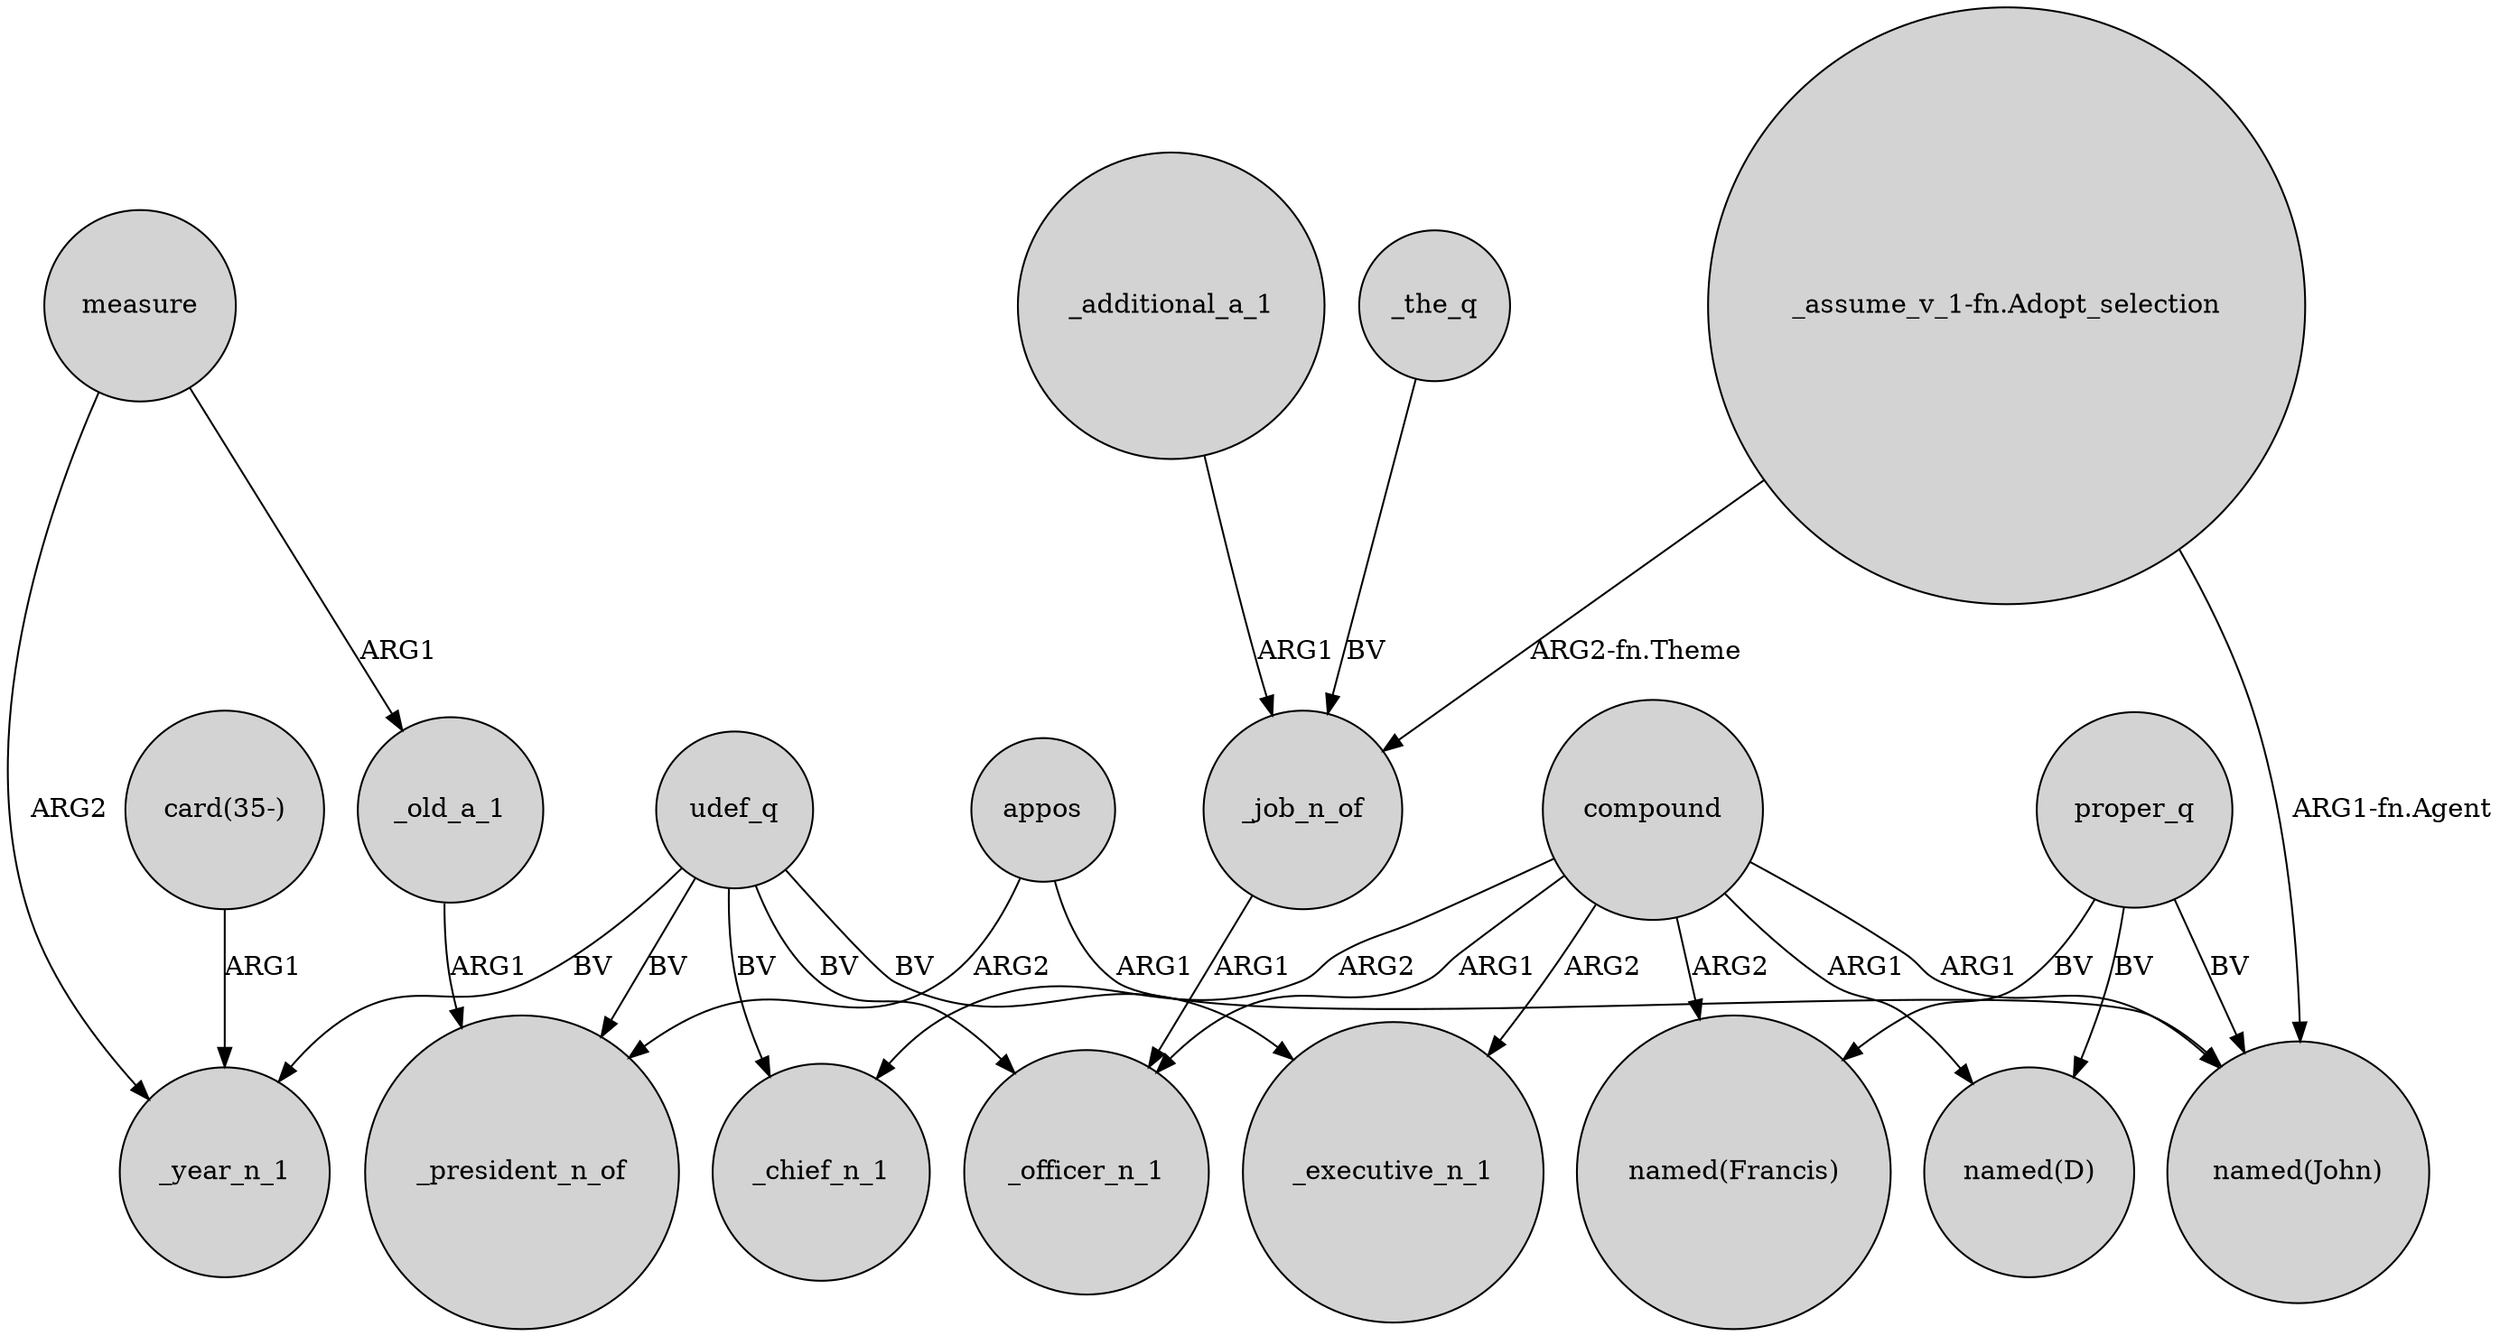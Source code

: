 digraph {
	node [shape=circle style=filled]
	"card(35-)" -> _year_n_1 [label=ARG1]
	appos -> "named(John)" [label=ARG1]
	measure -> _year_n_1 [label=ARG2]
	udef_q -> _executive_n_1 [label=BV]
	_job_n_of -> _officer_n_1 [label=ARG1]
	compound -> _chief_n_1 [label=ARG2]
	measure -> _old_a_1 [label=ARG1]
	_old_a_1 -> _president_n_of [label=ARG1]
	compound -> _officer_n_1 [label=ARG1]
	appos -> _president_n_of [label=ARG2]
	compound -> "named(John)" [label=ARG1]
	compound -> "named(Francis)" [label=ARG2]
	"_assume_v_1-fn.Adopt_selection" -> _job_n_of [label="ARG2-fn.Theme"]
	udef_q -> _chief_n_1 [label=BV]
	udef_q -> _president_n_of [label=BV]
	"_assume_v_1-fn.Adopt_selection" -> "named(John)" [label="ARG1-fn.Agent"]
	_the_q -> _job_n_of [label=BV]
	udef_q -> _officer_n_1 [label=BV]
	_additional_a_1 -> _job_n_of [label=ARG1]
	proper_q -> "named(D)" [label=BV]
	proper_q -> "named(Francis)" [label=BV]
	udef_q -> _year_n_1 [label=BV]
	proper_q -> "named(John)" [label=BV]
	compound -> _executive_n_1 [label=ARG2]
	compound -> "named(D)" [label=ARG1]
}
